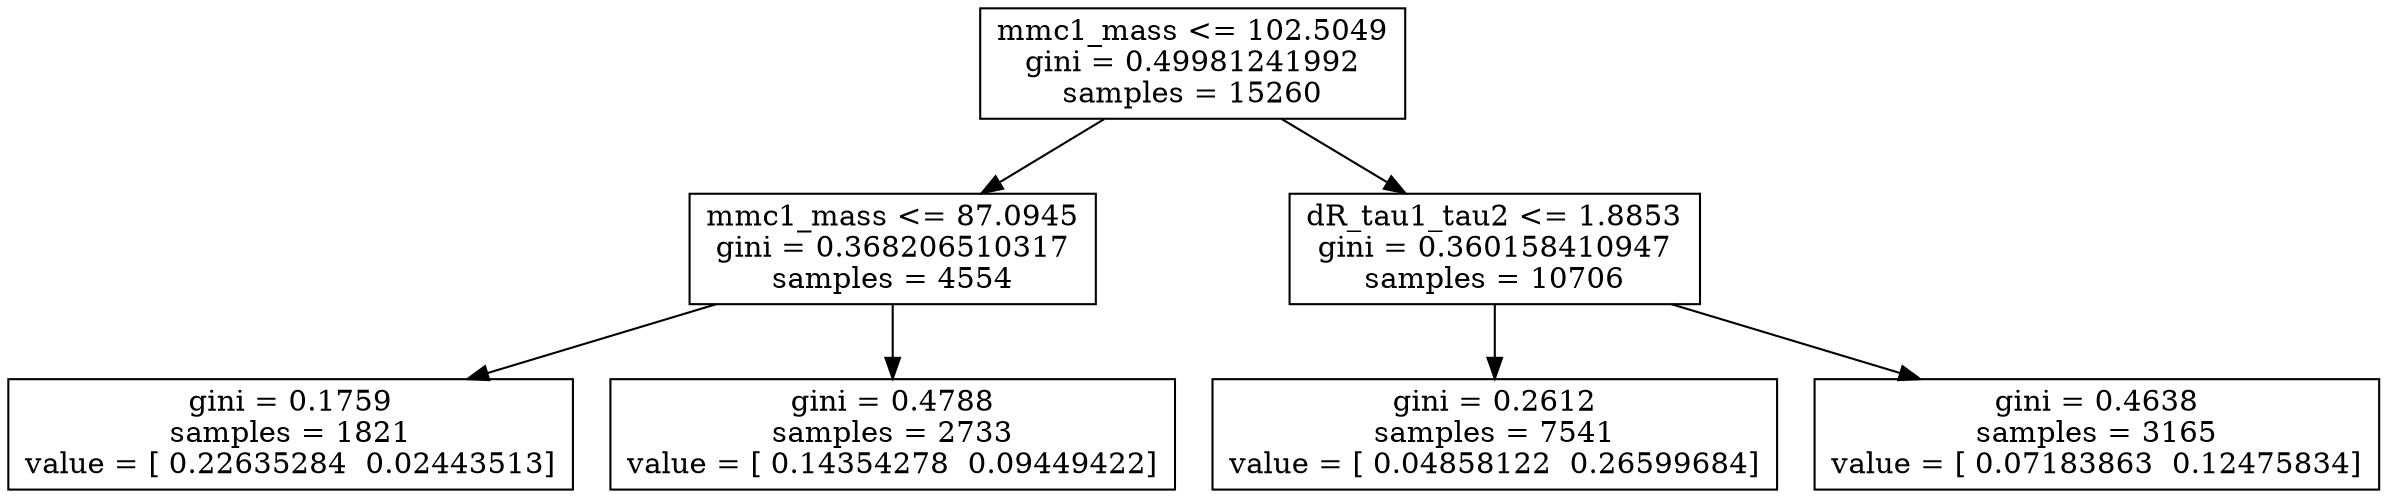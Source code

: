 digraph Tree {
0 [label="mmc1_mass <= 102.5049\ngini = 0.49981241992\nsamples = 15260", shape="box"] ;
1 [label="mmc1_mass <= 87.0945\ngini = 0.368206510317\nsamples = 4554", shape="box"] ;
0 -> 1 ;
2 [label="gini = 0.1759\nsamples = 1821\nvalue = [ 0.22635284  0.02443513]", shape="box"] ;
1 -> 2 ;
3 [label="gini = 0.4788\nsamples = 2733\nvalue = [ 0.14354278  0.09449422]", shape="box"] ;
1 -> 3 ;
4 [label="dR_tau1_tau2 <= 1.8853\ngini = 0.360158410947\nsamples = 10706", shape="box"] ;
0 -> 4 ;
5 [label="gini = 0.2612\nsamples = 7541\nvalue = [ 0.04858122  0.26599684]", shape="box"] ;
4 -> 5 ;
6 [label="gini = 0.4638\nsamples = 3165\nvalue = [ 0.07183863  0.12475834]", shape="box"] ;
4 -> 6 ;
}